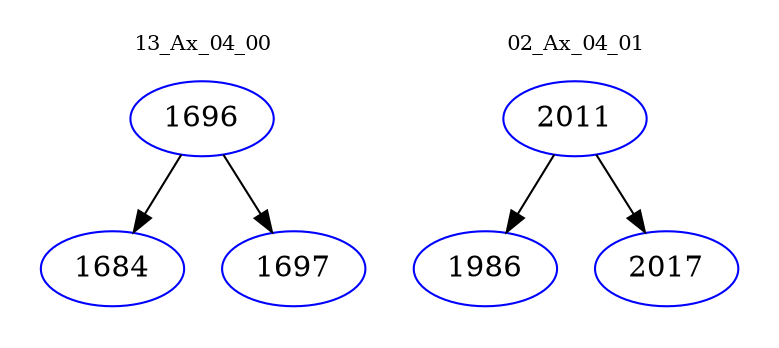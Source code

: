 digraph{
subgraph cluster_0 {
color = white
label = "13_Ax_04_00";
fontsize=10;
T0_1696 [label="1696", color="blue"]
T0_1696 -> T0_1684 [color="black"]
T0_1684 [label="1684", color="blue"]
T0_1696 -> T0_1697 [color="black"]
T0_1697 [label="1697", color="blue"]
}
subgraph cluster_1 {
color = white
label = "02_Ax_04_01";
fontsize=10;
T1_2011 [label="2011", color="blue"]
T1_2011 -> T1_1986 [color="black"]
T1_1986 [label="1986", color="blue"]
T1_2011 -> T1_2017 [color="black"]
T1_2017 [label="2017", color="blue"]
}
}
